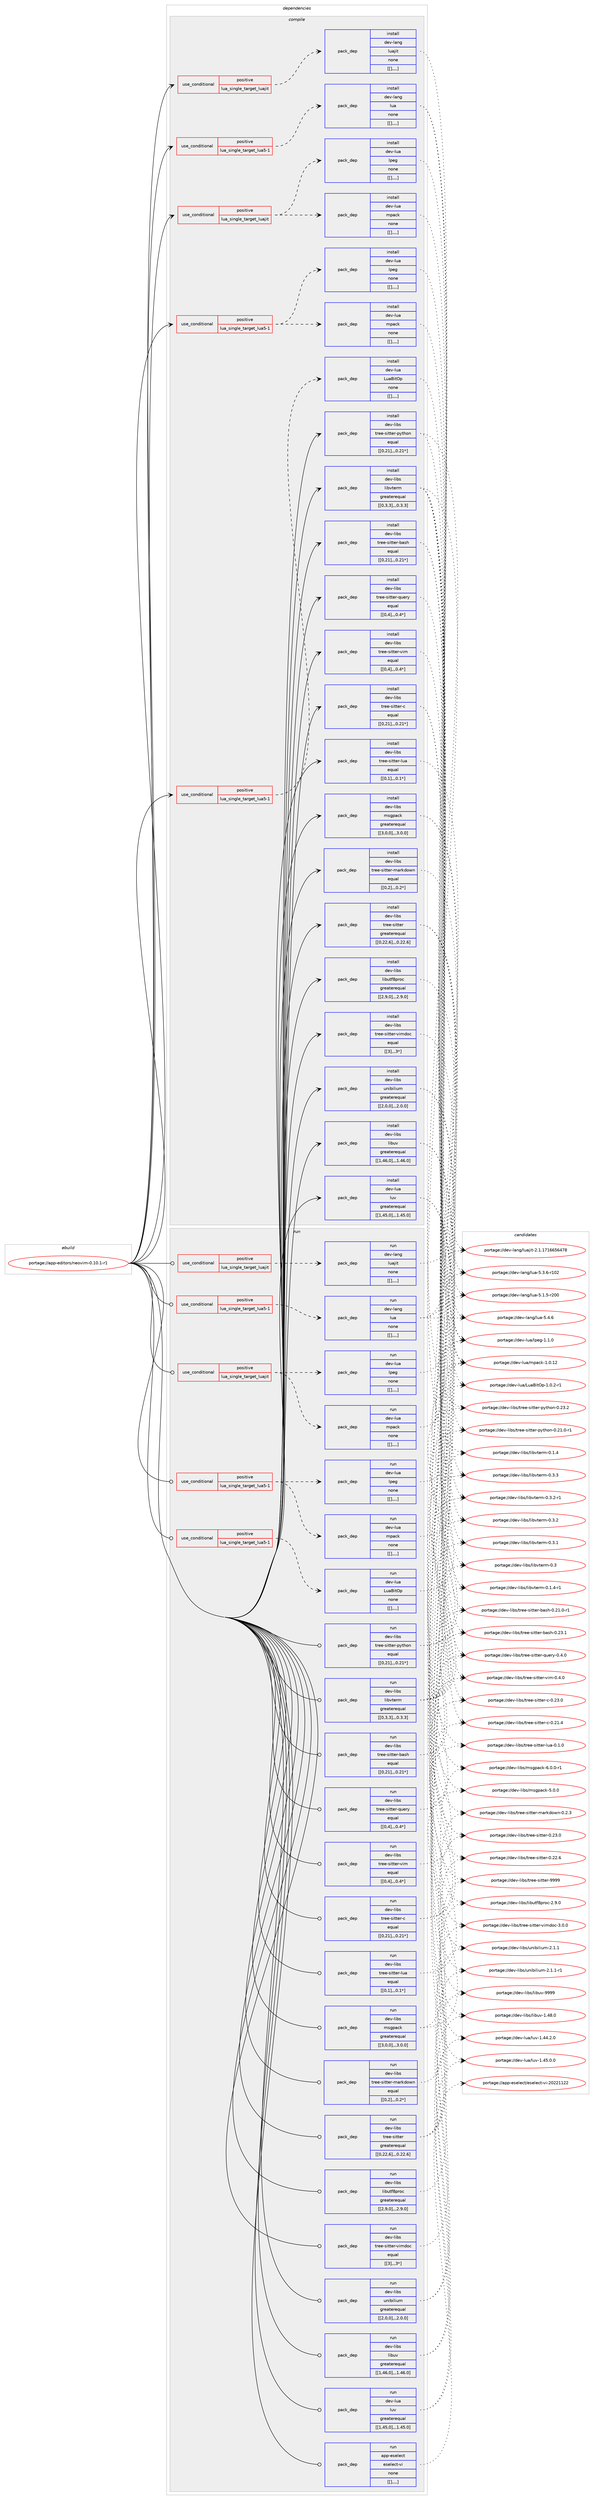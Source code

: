 digraph prolog {

# *************
# Graph options
# *************

newrank=true;
concentrate=true;
compound=true;
graph [rankdir=LR,fontname=Helvetica,fontsize=10,ranksep=1.5];#, ranksep=2.5, nodesep=0.2];
edge  [arrowhead=vee];
node  [fontname=Helvetica,fontsize=10];

# **********
# The ebuild
# **********

subgraph cluster_leftcol {
color=gray;
label=<<i>ebuild</i>>;
id [label="portage://app-editors/neovim-0.10.1-r1", color=red, width=4, href="../app-editors/neovim-0.10.1-r1.svg"];
}

# ****************
# The dependencies
# ****************

subgraph cluster_midcol {
color=gray;
label=<<i>dependencies</i>>;
subgraph cluster_compile {
fillcolor="#eeeeee";
style=filled;
label=<<i>compile</i>>;
subgraph cond5777 {
dependency20405 [label=<<TABLE BORDER="0" CELLBORDER="1" CELLSPACING="0" CELLPADDING="4"><TR><TD ROWSPAN="3" CELLPADDING="10">use_conditional</TD></TR><TR><TD>positive</TD></TR><TR><TD>lua_single_target_lua5-1</TD></TR></TABLE>>, shape=none, color=red];
subgraph pack14511 {
dependency20406 [label=<<TABLE BORDER="0" CELLBORDER="1" CELLSPACING="0" CELLPADDING="4" WIDTH="220"><TR><TD ROWSPAN="6" CELLPADDING="30">pack_dep</TD></TR><TR><TD WIDTH="110">install</TD></TR><TR><TD>dev-lang</TD></TR><TR><TD>lua</TD></TR><TR><TD>none</TD></TR><TR><TD>[[],,,,]</TD></TR></TABLE>>, shape=none, color=blue];
}
dependency20405:e -> dependency20406:w [weight=20,style="dashed",arrowhead="vee"];
}
id:e -> dependency20405:w [weight=20,style="solid",arrowhead="vee"];
subgraph cond5778 {
dependency20407 [label=<<TABLE BORDER="0" CELLBORDER="1" CELLSPACING="0" CELLPADDING="4"><TR><TD ROWSPAN="3" CELLPADDING="10">use_conditional</TD></TR><TR><TD>positive</TD></TR><TR><TD>lua_single_target_lua5-1</TD></TR></TABLE>>, shape=none, color=red];
subgraph pack14512 {
dependency20408 [label=<<TABLE BORDER="0" CELLBORDER="1" CELLSPACING="0" CELLPADDING="4" WIDTH="220"><TR><TD ROWSPAN="6" CELLPADDING="30">pack_dep</TD></TR><TR><TD WIDTH="110">install</TD></TR><TR><TD>dev-lua</TD></TR><TR><TD>LuaBitOp</TD></TR><TR><TD>none</TD></TR><TR><TD>[[],,,,]</TD></TR></TABLE>>, shape=none, color=blue];
}
dependency20407:e -> dependency20408:w [weight=20,style="dashed",arrowhead="vee"];
}
id:e -> dependency20407:w [weight=20,style="solid",arrowhead="vee"];
subgraph cond5779 {
dependency20409 [label=<<TABLE BORDER="0" CELLBORDER="1" CELLSPACING="0" CELLPADDING="4"><TR><TD ROWSPAN="3" CELLPADDING="10">use_conditional</TD></TR><TR><TD>positive</TD></TR><TR><TD>lua_single_target_lua5-1</TD></TR></TABLE>>, shape=none, color=red];
subgraph pack14513 {
dependency20410 [label=<<TABLE BORDER="0" CELLBORDER="1" CELLSPACING="0" CELLPADDING="4" WIDTH="220"><TR><TD ROWSPAN="6" CELLPADDING="30">pack_dep</TD></TR><TR><TD WIDTH="110">install</TD></TR><TR><TD>dev-lua</TD></TR><TR><TD>lpeg</TD></TR><TR><TD>none</TD></TR><TR><TD>[[],,,,]</TD></TR></TABLE>>, shape=none, color=blue];
}
dependency20409:e -> dependency20410:w [weight=20,style="dashed",arrowhead="vee"];
subgraph pack14514 {
dependency20411 [label=<<TABLE BORDER="0" CELLBORDER="1" CELLSPACING="0" CELLPADDING="4" WIDTH="220"><TR><TD ROWSPAN="6" CELLPADDING="30">pack_dep</TD></TR><TR><TD WIDTH="110">install</TD></TR><TR><TD>dev-lua</TD></TR><TR><TD>mpack</TD></TR><TR><TD>none</TD></TR><TR><TD>[[],,,,]</TD></TR></TABLE>>, shape=none, color=blue];
}
dependency20409:e -> dependency20411:w [weight=20,style="dashed",arrowhead="vee"];
}
id:e -> dependency20409:w [weight=20,style="solid",arrowhead="vee"];
subgraph cond5780 {
dependency20412 [label=<<TABLE BORDER="0" CELLBORDER="1" CELLSPACING="0" CELLPADDING="4"><TR><TD ROWSPAN="3" CELLPADDING="10">use_conditional</TD></TR><TR><TD>positive</TD></TR><TR><TD>lua_single_target_luajit</TD></TR></TABLE>>, shape=none, color=red];
subgraph pack14515 {
dependency20413 [label=<<TABLE BORDER="0" CELLBORDER="1" CELLSPACING="0" CELLPADDING="4" WIDTH="220"><TR><TD ROWSPAN="6" CELLPADDING="30">pack_dep</TD></TR><TR><TD WIDTH="110">install</TD></TR><TR><TD>dev-lang</TD></TR><TR><TD>luajit</TD></TR><TR><TD>none</TD></TR><TR><TD>[[],,,,]</TD></TR></TABLE>>, shape=none, color=blue];
}
dependency20412:e -> dependency20413:w [weight=20,style="dashed",arrowhead="vee"];
}
id:e -> dependency20412:w [weight=20,style="solid",arrowhead="vee"];
subgraph cond5781 {
dependency20414 [label=<<TABLE BORDER="0" CELLBORDER="1" CELLSPACING="0" CELLPADDING="4"><TR><TD ROWSPAN="3" CELLPADDING="10">use_conditional</TD></TR><TR><TD>positive</TD></TR><TR><TD>lua_single_target_luajit</TD></TR></TABLE>>, shape=none, color=red];
subgraph pack14516 {
dependency20415 [label=<<TABLE BORDER="0" CELLBORDER="1" CELLSPACING="0" CELLPADDING="4" WIDTH="220"><TR><TD ROWSPAN="6" CELLPADDING="30">pack_dep</TD></TR><TR><TD WIDTH="110">install</TD></TR><TR><TD>dev-lua</TD></TR><TR><TD>lpeg</TD></TR><TR><TD>none</TD></TR><TR><TD>[[],,,,]</TD></TR></TABLE>>, shape=none, color=blue];
}
dependency20414:e -> dependency20415:w [weight=20,style="dashed",arrowhead="vee"];
subgraph pack14517 {
dependency20416 [label=<<TABLE BORDER="0" CELLBORDER="1" CELLSPACING="0" CELLPADDING="4" WIDTH="220"><TR><TD ROWSPAN="6" CELLPADDING="30">pack_dep</TD></TR><TR><TD WIDTH="110">install</TD></TR><TR><TD>dev-lua</TD></TR><TR><TD>mpack</TD></TR><TR><TD>none</TD></TR><TR><TD>[[],,,,]</TD></TR></TABLE>>, shape=none, color=blue];
}
dependency20414:e -> dependency20416:w [weight=20,style="dashed",arrowhead="vee"];
}
id:e -> dependency20414:w [weight=20,style="solid",arrowhead="vee"];
subgraph pack14518 {
dependency20417 [label=<<TABLE BORDER="0" CELLBORDER="1" CELLSPACING="0" CELLPADDING="4" WIDTH="220"><TR><TD ROWSPAN="6" CELLPADDING="30">pack_dep</TD></TR><TR><TD WIDTH="110">install</TD></TR><TR><TD>dev-libs</TD></TR><TR><TD>libutf8proc</TD></TR><TR><TD>greaterequal</TD></TR><TR><TD>[[2,9,0],,,2.9.0]</TD></TR></TABLE>>, shape=none, color=blue];
}
id:e -> dependency20417:w [weight=20,style="solid",arrowhead="vee"];
subgraph pack14519 {
dependency20418 [label=<<TABLE BORDER="0" CELLBORDER="1" CELLSPACING="0" CELLPADDING="4" WIDTH="220"><TR><TD ROWSPAN="6" CELLPADDING="30">pack_dep</TD></TR><TR><TD WIDTH="110">install</TD></TR><TR><TD>dev-libs</TD></TR><TR><TD>libuv</TD></TR><TR><TD>greaterequal</TD></TR><TR><TD>[[1,46,0],,,1.46.0]</TD></TR></TABLE>>, shape=none, color=blue];
}
id:e -> dependency20418:w [weight=20,style="solid",arrowhead="vee"];
subgraph pack14520 {
dependency20419 [label=<<TABLE BORDER="0" CELLBORDER="1" CELLSPACING="0" CELLPADDING="4" WIDTH="220"><TR><TD ROWSPAN="6" CELLPADDING="30">pack_dep</TD></TR><TR><TD WIDTH="110">install</TD></TR><TR><TD>dev-libs</TD></TR><TR><TD>libvterm</TD></TR><TR><TD>greaterequal</TD></TR><TR><TD>[[0,3,3],,,0.3.3]</TD></TR></TABLE>>, shape=none, color=blue];
}
id:e -> dependency20419:w [weight=20,style="solid",arrowhead="vee"];
subgraph pack14521 {
dependency20420 [label=<<TABLE BORDER="0" CELLBORDER="1" CELLSPACING="0" CELLPADDING="4" WIDTH="220"><TR><TD ROWSPAN="6" CELLPADDING="30">pack_dep</TD></TR><TR><TD WIDTH="110">install</TD></TR><TR><TD>dev-libs</TD></TR><TR><TD>msgpack</TD></TR><TR><TD>greaterequal</TD></TR><TR><TD>[[3,0,0],,,3.0.0]</TD></TR></TABLE>>, shape=none, color=blue];
}
id:e -> dependency20420:w [weight=20,style="solid",arrowhead="vee"];
subgraph pack14522 {
dependency20421 [label=<<TABLE BORDER="0" CELLBORDER="1" CELLSPACING="0" CELLPADDING="4" WIDTH="220"><TR><TD ROWSPAN="6" CELLPADDING="30">pack_dep</TD></TR><TR><TD WIDTH="110">install</TD></TR><TR><TD>dev-libs</TD></TR><TR><TD>tree-sitter</TD></TR><TR><TD>greaterequal</TD></TR><TR><TD>[[0,22,6],,,0.22.6]</TD></TR></TABLE>>, shape=none, color=blue];
}
id:e -> dependency20421:w [weight=20,style="solid",arrowhead="vee"];
subgraph pack14523 {
dependency20422 [label=<<TABLE BORDER="0" CELLBORDER="1" CELLSPACING="0" CELLPADDING="4" WIDTH="220"><TR><TD ROWSPAN="6" CELLPADDING="30">pack_dep</TD></TR><TR><TD WIDTH="110">install</TD></TR><TR><TD>dev-libs</TD></TR><TR><TD>tree-sitter-bash</TD></TR><TR><TD>equal</TD></TR><TR><TD>[[0,21],,,0.21*]</TD></TR></TABLE>>, shape=none, color=blue];
}
id:e -> dependency20422:w [weight=20,style="solid",arrowhead="vee"];
subgraph pack14524 {
dependency20423 [label=<<TABLE BORDER="0" CELLBORDER="1" CELLSPACING="0" CELLPADDING="4" WIDTH="220"><TR><TD ROWSPAN="6" CELLPADDING="30">pack_dep</TD></TR><TR><TD WIDTH="110">install</TD></TR><TR><TD>dev-libs</TD></TR><TR><TD>tree-sitter-c</TD></TR><TR><TD>equal</TD></TR><TR><TD>[[0,21],,,0.21*]</TD></TR></TABLE>>, shape=none, color=blue];
}
id:e -> dependency20423:w [weight=20,style="solid",arrowhead="vee"];
subgraph pack14525 {
dependency20424 [label=<<TABLE BORDER="0" CELLBORDER="1" CELLSPACING="0" CELLPADDING="4" WIDTH="220"><TR><TD ROWSPAN="6" CELLPADDING="30">pack_dep</TD></TR><TR><TD WIDTH="110">install</TD></TR><TR><TD>dev-libs</TD></TR><TR><TD>tree-sitter-lua</TD></TR><TR><TD>equal</TD></TR><TR><TD>[[0,1],,,0.1*]</TD></TR></TABLE>>, shape=none, color=blue];
}
id:e -> dependency20424:w [weight=20,style="solid",arrowhead="vee"];
subgraph pack14526 {
dependency20425 [label=<<TABLE BORDER="0" CELLBORDER="1" CELLSPACING="0" CELLPADDING="4" WIDTH="220"><TR><TD ROWSPAN="6" CELLPADDING="30">pack_dep</TD></TR><TR><TD WIDTH="110">install</TD></TR><TR><TD>dev-libs</TD></TR><TR><TD>tree-sitter-markdown</TD></TR><TR><TD>equal</TD></TR><TR><TD>[[0,2],,,0.2*]</TD></TR></TABLE>>, shape=none, color=blue];
}
id:e -> dependency20425:w [weight=20,style="solid",arrowhead="vee"];
subgraph pack14527 {
dependency20426 [label=<<TABLE BORDER="0" CELLBORDER="1" CELLSPACING="0" CELLPADDING="4" WIDTH="220"><TR><TD ROWSPAN="6" CELLPADDING="30">pack_dep</TD></TR><TR><TD WIDTH="110">install</TD></TR><TR><TD>dev-libs</TD></TR><TR><TD>tree-sitter-python</TD></TR><TR><TD>equal</TD></TR><TR><TD>[[0,21],,,0.21*]</TD></TR></TABLE>>, shape=none, color=blue];
}
id:e -> dependency20426:w [weight=20,style="solid",arrowhead="vee"];
subgraph pack14528 {
dependency20427 [label=<<TABLE BORDER="0" CELLBORDER="1" CELLSPACING="0" CELLPADDING="4" WIDTH="220"><TR><TD ROWSPAN="6" CELLPADDING="30">pack_dep</TD></TR><TR><TD WIDTH="110">install</TD></TR><TR><TD>dev-libs</TD></TR><TR><TD>tree-sitter-query</TD></TR><TR><TD>equal</TD></TR><TR><TD>[[0,4],,,0.4*]</TD></TR></TABLE>>, shape=none, color=blue];
}
id:e -> dependency20427:w [weight=20,style="solid",arrowhead="vee"];
subgraph pack14529 {
dependency20428 [label=<<TABLE BORDER="0" CELLBORDER="1" CELLSPACING="0" CELLPADDING="4" WIDTH="220"><TR><TD ROWSPAN="6" CELLPADDING="30">pack_dep</TD></TR><TR><TD WIDTH="110">install</TD></TR><TR><TD>dev-libs</TD></TR><TR><TD>tree-sitter-vim</TD></TR><TR><TD>equal</TD></TR><TR><TD>[[0,4],,,0.4*]</TD></TR></TABLE>>, shape=none, color=blue];
}
id:e -> dependency20428:w [weight=20,style="solid",arrowhead="vee"];
subgraph pack14530 {
dependency20429 [label=<<TABLE BORDER="0" CELLBORDER="1" CELLSPACING="0" CELLPADDING="4" WIDTH="220"><TR><TD ROWSPAN="6" CELLPADDING="30">pack_dep</TD></TR><TR><TD WIDTH="110">install</TD></TR><TR><TD>dev-libs</TD></TR><TR><TD>tree-sitter-vimdoc</TD></TR><TR><TD>equal</TD></TR><TR><TD>[[3],,,3*]</TD></TR></TABLE>>, shape=none, color=blue];
}
id:e -> dependency20429:w [weight=20,style="solid",arrowhead="vee"];
subgraph pack14531 {
dependency20430 [label=<<TABLE BORDER="0" CELLBORDER="1" CELLSPACING="0" CELLPADDING="4" WIDTH="220"><TR><TD ROWSPAN="6" CELLPADDING="30">pack_dep</TD></TR><TR><TD WIDTH="110">install</TD></TR><TR><TD>dev-libs</TD></TR><TR><TD>unibilium</TD></TR><TR><TD>greaterequal</TD></TR><TR><TD>[[2,0,0],,,2.0.0]</TD></TR></TABLE>>, shape=none, color=blue];
}
id:e -> dependency20430:w [weight=20,style="solid",arrowhead="vee"];
subgraph pack14532 {
dependency20431 [label=<<TABLE BORDER="0" CELLBORDER="1" CELLSPACING="0" CELLPADDING="4" WIDTH="220"><TR><TD ROWSPAN="6" CELLPADDING="30">pack_dep</TD></TR><TR><TD WIDTH="110">install</TD></TR><TR><TD>dev-lua</TD></TR><TR><TD>luv</TD></TR><TR><TD>greaterequal</TD></TR><TR><TD>[[1,45,0],,,1.45.0]</TD></TR></TABLE>>, shape=none, color=blue];
}
id:e -> dependency20431:w [weight=20,style="solid",arrowhead="vee"];
}
subgraph cluster_compileandrun {
fillcolor="#eeeeee";
style=filled;
label=<<i>compile and run</i>>;
}
subgraph cluster_run {
fillcolor="#eeeeee";
style=filled;
label=<<i>run</i>>;
subgraph cond5782 {
dependency20432 [label=<<TABLE BORDER="0" CELLBORDER="1" CELLSPACING="0" CELLPADDING="4"><TR><TD ROWSPAN="3" CELLPADDING="10">use_conditional</TD></TR><TR><TD>positive</TD></TR><TR><TD>lua_single_target_lua5-1</TD></TR></TABLE>>, shape=none, color=red];
subgraph pack14533 {
dependency20433 [label=<<TABLE BORDER="0" CELLBORDER="1" CELLSPACING="0" CELLPADDING="4" WIDTH="220"><TR><TD ROWSPAN="6" CELLPADDING="30">pack_dep</TD></TR><TR><TD WIDTH="110">run</TD></TR><TR><TD>dev-lang</TD></TR><TR><TD>lua</TD></TR><TR><TD>none</TD></TR><TR><TD>[[],,,,]</TD></TR></TABLE>>, shape=none, color=blue];
}
dependency20432:e -> dependency20433:w [weight=20,style="dashed",arrowhead="vee"];
}
id:e -> dependency20432:w [weight=20,style="solid",arrowhead="odot"];
subgraph cond5783 {
dependency20434 [label=<<TABLE BORDER="0" CELLBORDER="1" CELLSPACING="0" CELLPADDING="4"><TR><TD ROWSPAN="3" CELLPADDING="10">use_conditional</TD></TR><TR><TD>positive</TD></TR><TR><TD>lua_single_target_lua5-1</TD></TR></TABLE>>, shape=none, color=red];
subgraph pack14534 {
dependency20435 [label=<<TABLE BORDER="0" CELLBORDER="1" CELLSPACING="0" CELLPADDING="4" WIDTH="220"><TR><TD ROWSPAN="6" CELLPADDING="30">pack_dep</TD></TR><TR><TD WIDTH="110">run</TD></TR><TR><TD>dev-lua</TD></TR><TR><TD>LuaBitOp</TD></TR><TR><TD>none</TD></TR><TR><TD>[[],,,,]</TD></TR></TABLE>>, shape=none, color=blue];
}
dependency20434:e -> dependency20435:w [weight=20,style="dashed",arrowhead="vee"];
}
id:e -> dependency20434:w [weight=20,style="solid",arrowhead="odot"];
subgraph cond5784 {
dependency20436 [label=<<TABLE BORDER="0" CELLBORDER="1" CELLSPACING="0" CELLPADDING="4"><TR><TD ROWSPAN="3" CELLPADDING="10">use_conditional</TD></TR><TR><TD>positive</TD></TR><TR><TD>lua_single_target_lua5-1</TD></TR></TABLE>>, shape=none, color=red];
subgraph pack14535 {
dependency20437 [label=<<TABLE BORDER="0" CELLBORDER="1" CELLSPACING="0" CELLPADDING="4" WIDTH="220"><TR><TD ROWSPAN="6" CELLPADDING="30">pack_dep</TD></TR><TR><TD WIDTH="110">run</TD></TR><TR><TD>dev-lua</TD></TR><TR><TD>lpeg</TD></TR><TR><TD>none</TD></TR><TR><TD>[[],,,,]</TD></TR></TABLE>>, shape=none, color=blue];
}
dependency20436:e -> dependency20437:w [weight=20,style="dashed",arrowhead="vee"];
subgraph pack14536 {
dependency20438 [label=<<TABLE BORDER="0" CELLBORDER="1" CELLSPACING="0" CELLPADDING="4" WIDTH="220"><TR><TD ROWSPAN="6" CELLPADDING="30">pack_dep</TD></TR><TR><TD WIDTH="110">run</TD></TR><TR><TD>dev-lua</TD></TR><TR><TD>mpack</TD></TR><TR><TD>none</TD></TR><TR><TD>[[],,,,]</TD></TR></TABLE>>, shape=none, color=blue];
}
dependency20436:e -> dependency20438:w [weight=20,style="dashed",arrowhead="vee"];
}
id:e -> dependency20436:w [weight=20,style="solid",arrowhead="odot"];
subgraph cond5785 {
dependency20439 [label=<<TABLE BORDER="0" CELLBORDER="1" CELLSPACING="0" CELLPADDING="4"><TR><TD ROWSPAN="3" CELLPADDING="10">use_conditional</TD></TR><TR><TD>positive</TD></TR><TR><TD>lua_single_target_luajit</TD></TR></TABLE>>, shape=none, color=red];
subgraph pack14537 {
dependency20440 [label=<<TABLE BORDER="0" CELLBORDER="1" CELLSPACING="0" CELLPADDING="4" WIDTH="220"><TR><TD ROWSPAN="6" CELLPADDING="30">pack_dep</TD></TR><TR><TD WIDTH="110">run</TD></TR><TR><TD>dev-lang</TD></TR><TR><TD>luajit</TD></TR><TR><TD>none</TD></TR><TR><TD>[[],,,,]</TD></TR></TABLE>>, shape=none, color=blue];
}
dependency20439:e -> dependency20440:w [weight=20,style="dashed",arrowhead="vee"];
}
id:e -> dependency20439:w [weight=20,style="solid",arrowhead="odot"];
subgraph cond5786 {
dependency20441 [label=<<TABLE BORDER="0" CELLBORDER="1" CELLSPACING="0" CELLPADDING="4"><TR><TD ROWSPAN="3" CELLPADDING="10">use_conditional</TD></TR><TR><TD>positive</TD></TR><TR><TD>lua_single_target_luajit</TD></TR></TABLE>>, shape=none, color=red];
subgraph pack14538 {
dependency20442 [label=<<TABLE BORDER="0" CELLBORDER="1" CELLSPACING="0" CELLPADDING="4" WIDTH="220"><TR><TD ROWSPAN="6" CELLPADDING="30">pack_dep</TD></TR><TR><TD WIDTH="110">run</TD></TR><TR><TD>dev-lua</TD></TR><TR><TD>lpeg</TD></TR><TR><TD>none</TD></TR><TR><TD>[[],,,,]</TD></TR></TABLE>>, shape=none, color=blue];
}
dependency20441:e -> dependency20442:w [weight=20,style="dashed",arrowhead="vee"];
subgraph pack14539 {
dependency20443 [label=<<TABLE BORDER="0" CELLBORDER="1" CELLSPACING="0" CELLPADDING="4" WIDTH="220"><TR><TD ROWSPAN="6" CELLPADDING="30">pack_dep</TD></TR><TR><TD WIDTH="110">run</TD></TR><TR><TD>dev-lua</TD></TR><TR><TD>mpack</TD></TR><TR><TD>none</TD></TR><TR><TD>[[],,,,]</TD></TR></TABLE>>, shape=none, color=blue];
}
dependency20441:e -> dependency20443:w [weight=20,style="dashed",arrowhead="vee"];
}
id:e -> dependency20441:w [weight=20,style="solid",arrowhead="odot"];
subgraph pack14540 {
dependency20444 [label=<<TABLE BORDER="0" CELLBORDER="1" CELLSPACING="0" CELLPADDING="4" WIDTH="220"><TR><TD ROWSPAN="6" CELLPADDING="30">pack_dep</TD></TR><TR><TD WIDTH="110">run</TD></TR><TR><TD>app-eselect</TD></TR><TR><TD>eselect-vi</TD></TR><TR><TD>none</TD></TR><TR><TD>[[],,,,]</TD></TR></TABLE>>, shape=none, color=blue];
}
id:e -> dependency20444:w [weight=20,style="solid",arrowhead="odot"];
subgraph pack14541 {
dependency20445 [label=<<TABLE BORDER="0" CELLBORDER="1" CELLSPACING="0" CELLPADDING="4" WIDTH="220"><TR><TD ROWSPAN="6" CELLPADDING="30">pack_dep</TD></TR><TR><TD WIDTH="110">run</TD></TR><TR><TD>dev-libs</TD></TR><TR><TD>libutf8proc</TD></TR><TR><TD>greaterequal</TD></TR><TR><TD>[[2,9,0],,,2.9.0]</TD></TR></TABLE>>, shape=none, color=blue];
}
id:e -> dependency20445:w [weight=20,style="solid",arrowhead="odot"];
subgraph pack14542 {
dependency20446 [label=<<TABLE BORDER="0" CELLBORDER="1" CELLSPACING="0" CELLPADDING="4" WIDTH="220"><TR><TD ROWSPAN="6" CELLPADDING="30">pack_dep</TD></TR><TR><TD WIDTH="110">run</TD></TR><TR><TD>dev-libs</TD></TR><TR><TD>libuv</TD></TR><TR><TD>greaterequal</TD></TR><TR><TD>[[1,46,0],,,1.46.0]</TD></TR></TABLE>>, shape=none, color=blue];
}
id:e -> dependency20446:w [weight=20,style="solid",arrowhead="odot"];
subgraph pack14543 {
dependency20447 [label=<<TABLE BORDER="0" CELLBORDER="1" CELLSPACING="0" CELLPADDING="4" WIDTH="220"><TR><TD ROWSPAN="6" CELLPADDING="30">pack_dep</TD></TR><TR><TD WIDTH="110">run</TD></TR><TR><TD>dev-libs</TD></TR><TR><TD>libvterm</TD></TR><TR><TD>greaterequal</TD></TR><TR><TD>[[0,3,3],,,0.3.3]</TD></TR></TABLE>>, shape=none, color=blue];
}
id:e -> dependency20447:w [weight=20,style="solid",arrowhead="odot"];
subgraph pack14544 {
dependency20448 [label=<<TABLE BORDER="0" CELLBORDER="1" CELLSPACING="0" CELLPADDING="4" WIDTH="220"><TR><TD ROWSPAN="6" CELLPADDING="30">pack_dep</TD></TR><TR><TD WIDTH="110">run</TD></TR><TR><TD>dev-libs</TD></TR><TR><TD>msgpack</TD></TR><TR><TD>greaterequal</TD></TR><TR><TD>[[3,0,0],,,3.0.0]</TD></TR></TABLE>>, shape=none, color=blue];
}
id:e -> dependency20448:w [weight=20,style="solid",arrowhead="odot"];
subgraph pack14545 {
dependency20449 [label=<<TABLE BORDER="0" CELLBORDER="1" CELLSPACING="0" CELLPADDING="4" WIDTH="220"><TR><TD ROWSPAN="6" CELLPADDING="30">pack_dep</TD></TR><TR><TD WIDTH="110">run</TD></TR><TR><TD>dev-libs</TD></TR><TR><TD>tree-sitter</TD></TR><TR><TD>greaterequal</TD></TR><TR><TD>[[0,22,6],,,0.22.6]</TD></TR></TABLE>>, shape=none, color=blue];
}
id:e -> dependency20449:w [weight=20,style="solid",arrowhead="odot"];
subgraph pack14546 {
dependency20450 [label=<<TABLE BORDER="0" CELLBORDER="1" CELLSPACING="0" CELLPADDING="4" WIDTH="220"><TR><TD ROWSPAN="6" CELLPADDING="30">pack_dep</TD></TR><TR><TD WIDTH="110">run</TD></TR><TR><TD>dev-libs</TD></TR><TR><TD>tree-sitter-bash</TD></TR><TR><TD>equal</TD></TR><TR><TD>[[0,21],,,0.21*]</TD></TR></TABLE>>, shape=none, color=blue];
}
id:e -> dependency20450:w [weight=20,style="solid",arrowhead="odot"];
subgraph pack14547 {
dependency20451 [label=<<TABLE BORDER="0" CELLBORDER="1" CELLSPACING="0" CELLPADDING="4" WIDTH="220"><TR><TD ROWSPAN="6" CELLPADDING="30">pack_dep</TD></TR><TR><TD WIDTH="110">run</TD></TR><TR><TD>dev-libs</TD></TR><TR><TD>tree-sitter-c</TD></TR><TR><TD>equal</TD></TR><TR><TD>[[0,21],,,0.21*]</TD></TR></TABLE>>, shape=none, color=blue];
}
id:e -> dependency20451:w [weight=20,style="solid",arrowhead="odot"];
subgraph pack14548 {
dependency20452 [label=<<TABLE BORDER="0" CELLBORDER="1" CELLSPACING="0" CELLPADDING="4" WIDTH="220"><TR><TD ROWSPAN="6" CELLPADDING="30">pack_dep</TD></TR><TR><TD WIDTH="110">run</TD></TR><TR><TD>dev-libs</TD></TR><TR><TD>tree-sitter-lua</TD></TR><TR><TD>equal</TD></TR><TR><TD>[[0,1],,,0.1*]</TD></TR></TABLE>>, shape=none, color=blue];
}
id:e -> dependency20452:w [weight=20,style="solid",arrowhead="odot"];
subgraph pack14549 {
dependency20453 [label=<<TABLE BORDER="0" CELLBORDER="1" CELLSPACING="0" CELLPADDING="4" WIDTH="220"><TR><TD ROWSPAN="6" CELLPADDING="30">pack_dep</TD></TR><TR><TD WIDTH="110">run</TD></TR><TR><TD>dev-libs</TD></TR><TR><TD>tree-sitter-markdown</TD></TR><TR><TD>equal</TD></TR><TR><TD>[[0,2],,,0.2*]</TD></TR></TABLE>>, shape=none, color=blue];
}
id:e -> dependency20453:w [weight=20,style="solid",arrowhead="odot"];
subgraph pack14550 {
dependency20454 [label=<<TABLE BORDER="0" CELLBORDER="1" CELLSPACING="0" CELLPADDING="4" WIDTH="220"><TR><TD ROWSPAN="6" CELLPADDING="30">pack_dep</TD></TR><TR><TD WIDTH="110">run</TD></TR><TR><TD>dev-libs</TD></TR><TR><TD>tree-sitter-python</TD></TR><TR><TD>equal</TD></TR><TR><TD>[[0,21],,,0.21*]</TD></TR></TABLE>>, shape=none, color=blue];
}
id:e -> dependency20454:w [weight=20,style="solid",arrowhead="odot"];
subgraph pack14551 {
dependency20455 [label=<<TABLE BORDER="0" CELLBORDER="1" CELLSPACING="0" CELLPADDING="4" WIDTH="220"><TR><TD ROWSPAN="6" CELLPADDING="30">pack_dep</TD></TR><TR><TD WIDTH="110">run</TD></TR><TR><TD>dev-libs</TD></TR><TR><TD>tree-sitter-query</TD></TR><TR><TD>equal</TD></TR><TR><TD>[[0,4],,,0.4*]</TD></TR></TABLE>>, shape=none, color=blue];
}
id:e -> dependency20455:w [weight=20,style="solid",arrowhead="odot"];
subgraph pack14552 {
dependency20456 [label=<<TABLE BORDER="0" CELLBORDER="1" CELLSPACING="0" CELLPADDING="4" WIDTH="220"><TR><TD ROWSPAN="6" CELLPADDING="30">pack_dep</TD></TR><TR><TD WIDTH="110">run</TD></TR><TR><TD>dev-libs</TD></TR><TR><TD>tree-sitter-vim</TD></TR><TR><TD>equal</TD></TR><TR><TD>[[0,4],,,0.4*]</TD></TR></TABLE>>, shape=none, color=blue];
}
id:e -> dependency20456:w [weight=20,style="solid",arrowhead="odot"];
subgraph pack14553 {
dependency20457 [label=<<TABLE BORDER="0" CELLBORDER="1" CELLSPACING="0" CELLPADDING="4" WIDTH="220"><TR><TD ROWSPAN="6" CELLPADDING="30">pack_dep</TD></TR><TR><TD WIDTH="110">run</TD></TR><TR><TD>dev-libs</TD></TR><TR><TD>tree-sitter-vimdoc</TD></TR><TR><TD>equal</TD></TR><TR><TD>[[3],,,3*]</TD></TR></TABLE>>, shape=none, color=blue];
}
id:e -> dependency20457:w [weight=20,style="solid",arrowhead="odot"];
subgraph pack14554 {
dependency20458 [label=<<TABLE BORDER="0" CELLBORDER="1" CELLSPACING="0" CELLPADDING="4" WIDTH="220"><TR><TD ROWSPAN="6" CELLPADDING="30">pack_dep</TD></TR><TR><TD WIDTH="110">run</TD></TR><TR><TD>dev-libs</TD></TR><TR><TD>unibilium</TD></TR><TR><TD>greaterequal</TD></TR><TR><TD>[[2,0,0],,,2.0.0]</TD></TR></TABLE>>, shape=none, color=blue];
}
id:e -> dependency20458:w [weight=20,style="solid",arrowhead="odot"];
subgraph pack14555 {
dependency20459 [label=<<TABLE BORDER="0" CELLBORDER="1" CELLSPACING="0" CELLPADDING="4" WIDTH="220"><TR><TD ROWSPAN="6" CELLPADDING="30">pack_dep</TD></TR><TR><TD WIDTH="110">run</TD></TR><TR><TD>dev-lua</TD></TR><TR><TD>luv</TD></TR><TR><TD>greaterequal</TD></TR><TR><TD>[[1,45,0],,,1.45.0]</TD></TR></TABLE>>, shape=none, color=blue];
}
id:e -> dependency20459:w [weight=20,style="solid",arrowhead="odot"];
}
}

# **************
# The candidates
# **************

subgraph cluster_choices {
rank=same;
color=gray;
label=<<i>candidates</i>>;

subgraph choice14511 {
color=black;
nodesep=1;
choice10010111845108971101034710811797455346524654 [label="portage://dev-lang/lua-5.4.6", color=red, width=4,href="../dev-lang/lua-5.4.6.svg"];
choice1001011184510897110103471081179745534651465445114494850 [label="portage://dev-lang/lua-5.3.6-r102", color=red, width=4,href="../dev-lang/lua-5.3.6-r102.svg"];
choice1001011184510897110103471081179745534649465345114504848 [label="portage://dev-lang/lua-5.1.5-r200", color=red, width=4,href="../dev-lang/lua-5.1.5-r200.svg"];
dependency20406:e -> choice10010111845108971101034710811797455346524654:w [style=dotted,weight="100"];
dependency20406:e -> choice1001011184510897110103471081179745534651465445114494850:w [style=dotted,weight="100"];
dependency20406:e -> choice1001011184510897110103471081179745534649465345114504848:w [style=dotted,weight="100"];
}
subgraph choice14512 {
color=black;
nodesep=1;
choice100101118451081179747761179766105116791124549464846504511449 [label="portage://dev-lua/LuaBitOp-1.0.2-r1", color=red, width=4,href="../dev-lua/LuaBitOp-1.0.2-r1.svg"];
dependency20408:e -> choice100101118451081179747761179766105116791124549464846504511449:w [style=dotted,weight="100"];
}
subgraph choice14513 {
color=black;
nodesep=1;
choice100101118451081179747108112101103454946494648 [label="portage://dev-lua/lpeg-1.1.0", color=red, width=4,href="../dev-lua/lpeg-1.1.0.svg"];
dependency20410:e -> choice100101118451081179747108112101103454946494648:w [style=dotted,weight="100"];
}
subgraph choice14514 {
color=black;
nodesep=1;
choice100101118451081179747109112979910745494648464950 [label="portage://dev-lua/mpack-1.0.12", color=red, width=4,href="../dev-lua/mpack-1.0.12.svg"];
dependency20411:e -> choice100101118451081179747109112979910745494648464950:w [style=dotted,weight="100"];
}
subgraph choice14515 {
color=black;
nodesep=1;
choice10010111845108971101034710811797106105116455046494649554954545354525556 [label="portage://dev-lang/luajit-2.1.1716656478", color=red, width=4,href="../dev-lang/luajit-2.1.1716656478.svg"];
dependency20413:e -> choice10010111845108971101034710811797106105116455046494649554954545354525556:w [style=dotted,weight="100"];
}
subgraph choice14516 {
color=black;
nodesep=1;
choice100101118451081179747108112101103454946494648 [label="portage://dev-lua/lpeg-1.1.0", color=red, width=4,href="../dev-lua/lpeg-1.1.0.svg"];
dependency20415:e -> choice100101118451081179747108112101103454946494648:w [style=dotted,weight="100"];
}
subgraph choice14517 {
color=black;
nodesep=1;
choice100101118451081179747109112979910745494648464950 [label="portage://dev-lua/mpack-1.0.12", color=red, width=4,href="../dev-lua/mpack-1.0.12.svg"];
dependency20416:e -> choice100101118451081179747109112979910745494648464950:w [style=dotted,weight="100"];
}
subgraph choice14518 {
color=black;
nodesep=1;
choice100101118451081059811547108105981171161025611211411199455046574648 [label="portage://dev-libs/libutf8proc-2.9.0", color=red, width=4,href="../dev-libs/libutf8proc-2.9.0.svg"];
dependency20417:e -> choice100101118451081059811547108105981171161025611211411199455046574648:w [style=dotted,weight="100"];
}
subgraph choice14519 {
color=black;
nodesep=1;
choice100101118451081059811547108105981171184557575757 [label="portage://dev-libs/libuv-9999", color=red, width=4,href="../dev-libs/libuv-9999.svg"];
choice1001011184510810598115471081059811711845494652564648 [label="portage://dev-libs/libuv-1.48.0", color=red, width=4,href="../dev-libs/libuv-1.48.0.svg"];
dependency20418:e -> choice100101118451081059811547108105981171184557575757:w [style=dotted,weight="100"];
dependency20418:e -> choice1001011184510810598115471081059811711845494652564648:w [style=dotted,weight="100"];
}
subgraph choice14520 {
color=black;
nodesep=1;
choice10010111845108105981154710810598118116101114109454846514651 [label="portage://dev-libs/libvterm-0.3.3", color=red, width=4,href="../dev-libs/libvterm-0.3.3.svg"];
choice100101118451081059811547108105981181161011141094548465146504511449 [label="portage://dev-libs/libvterm-0.3.2-r1", color=red, width=4,href="../dev-libs/libvterm-0.3.2-r1.svg"];
choice10010111845108105981154710810598118116101114109454846514650 [label="portage://dev-libs/libvterm-0.3.2", color=red, width=4,href="../dev-libs/libvterm-0.3.2.svg"];
choice10010111845108105981154710810598118116101114109454846514649 [label="portage://dev-libs/libvterm-0.3.1", color=red, width=4,href="../dev-libs/libvterm-0.3.1.svg"];
choice1001011184510810598115471081059811811610111410945484651 [label="portage://dev-libs/libvterm-0.3", color=red, width=4,href="../dev-libs/libvterm-0.3.svg"];
choice100101118451081059811547108105981181161011141094548464946524511449 [label="portage://dev-libs/libvterm-0.1.4-r1", color=red, width=4,href="../dev-libs/libvterm-0.1.4-r1.svg"];
choice10010111845108105981154710810598118116101114109454846494652 [label="portage://dev-libs/libvterm-0.1.4", color=red, width=4,href="../dev-libs/libvterm-0.1.4.svg"];
dependency20419:e -> choice10010111845108105981154710810598118116101114109454846514651:w [style=dotted,weight="100"];
dependency20419:e -> choice100101118451081059811547108105981181161011141094548465146504511449:w [style=dotted,weight="100"];
dependency20419:e -> choice10010111845108105981154710810598118116101114109454846514650:w [style=dotted,weight="100"];
dependency20419:e -> choice10010111845108105981154710810598118116101114109454846514649:w [style=dotted,weight="100"];
dependency20419:e -> choice1001011184510810598115471081059811811610111410945484651:w [style=dotted,weight="100"];
dependency20419:e -> choice100101118451081059811547108105981181161011141094548464946524511449:w [style=dotted,weight="100"];
dependency20419:e -> choice10010111845108105981154710810598118116101114109454846494652:w [style=dotted,weight="100"];
}
subgraph choice14521 {
color=black;
nodesep=1;
choice10010111845108105981154710911510311297991074554464846484511449 [label="portage://dev-libs/msgpack-6.0.0-r1", color=red, width=4,href="../dev-libs/msgpack-6.0.0-r1.svg"];
choice1001011184510810598115471091151031129799107455346484648 [label="portage://dev-libs/msgpack-5.0.0", color=red, width=4,href="../dev-libs/msgpack-5.0.0.svg"];
dependency20420:e -> choice10010111845108105981154710911510311297991074554464846484511449:w [style=dotted,weight="100"];
dependency20420:e -> choice1001011184510810598115471091151031129799107455346484648:w [style=dotted,weight="100"];
}
subgraph choice14522 {
color=black;
nodesep=1;
choice100101118451081059811547116114101101451151051161161011144557575757 [label="portage://dev-libs/tree-sitter-9999", color=red, width=4,href="../dev-libs/tree-sitter-9999.svg"];
choice1001011184510810598115471161141011014511510511611610111445484650514648 [label="portage://dev-libs/tree-sitter-0.23.0", color=red, width=4,href="../dev-libs/tree-sitter-0.23.0.svg"];
choice1001011184510810598115471161141011014511510511611610111445484650504654 [label="portage://dev-libs/tree-sitter-0.22.6", color=red, width=4,href="../dev-libs/tree-sitter-0.22.6.svg"];
dependency20421:e -> choice100101118451081059811547116114101101451151051161161011144557575757:w [style=dotted,weight="100"];
dependency20421:e -> choice1001011184510810598115471161141011014511510511611610111445484650514648:w [style=dotted,weight="100"];
dependency20421:e -> choice1001011184510810598115471161141011014511510511611610111445484650504654:w [style=dotted,weight="100"];
}
subgraph choice14523 {
color=black;
nodesep=1;
choice1001011184510810598115471161141011014511510511611610111445989711510445484650514649 [label="portage://dev-libs/tree-sitter-bash-0.23.1", color=red, width=4,href="../dev-libs/tree-sitter-bash-0.23.1.svg"];
choice10010111845108105981154711611410110145115105116116101114459897115104454846504946484511449 [label="portage://dev-libs/tree-sitter-bash-0.21.0-r1", color=red, width=4,href="../dev-libs/tree-sitter-bash-0.21.0-r1.svg"];
dependency20422:e -> choice1001011184510810598115471161141011014511510511611610111445989711510445484650514649:w [style=dotted,weight="100"];
dependency20422:e -> choice10010111845108105981154711611410110145115105116116101114459897115104454846504946484511449:w [style=dotted,weight="100"];
}
subgraph choice14524 {
color=black;
nodesep=1;
choice10010111845108105981154711611410110145115105116116101114459945484650514648 [label="portage://dev-libs/tree-sitter-c-0.23.0", color=red, width=4,href="../dev-libs/tree-sitter-c-0.23.0.svg"];
choice10010111845108105981154711611410110145115105116116101114459945484650494652 [label="portage://dev-libs/tree-sitter-c-0.21.4", color=red, width=4,href="../dev-libs/tree-sitter-c-0.21.4.svg"];
dependency20423:e -> choice10010111845108105981154711611410110145115105116116101114459945484650514648:w [style=dotted,weight="100"];
dependency20423:e -> choice10010111845108105981154711611410110145115105116116101114459945484650494652:w [style=dotted,weight="100"];
}
subgraph choice14525 {
color=black;
nodesep=1;
choice100101118451081059811547116114101101451151051161161011144510811797454846494648 [label="portage://dev-libs/tree-sitter-lua-0.1.0", color=red, width=4,href="../dev-libs/tree-sitter-lua-0.1.0.svg"];
dependency20424:e -> choice100101118451081059811547116114101101451151051161161011144510811797454846494648:w [style=dotted,weight="100"];
}
subgraph choice14526 {
color=black;
nodesep=1;
choice100101118451081059811547116114101101451151051161161011144510997114107100111119110454846504651 [label="portage://dev-libs/tree-sitter-markdown-0.2.3", color=red, width=4,href="../dev-libs/tree-sitter-markdown-0.2.3.svg"];
dependency20425:e -> choice100101118451081059811547116114101101451151051161161011144510997114107100111119110454846504651:w [style=dotted,weight="100"];
}
subgraph choice14527 {
color=black;
nodesep=1;
choice100101118451081059811547116114101101451151051161161011144511212111610411111045484650514650 [label="portage://dev-libs/tree-sitter-python-0.23.2", color=red, width=4,href="../dev-libs/tree-sitter-python-0.23.2.svg"];
choice1001011184510810598115471161141011014511510511611610111445112121116104111110454846504946484511449 [label="portage://dev-libs/tree-sitter-python-0.21.0-r1", color=red, width=4,href="../dev-libs/tree-sitter-python-0.21.0-r1.svg"];
dependency20426:e -> choice100101118451081059811547116114101101451151051161161011144511212111610411111045484650514650:w [style=dotted,weight="100"];
dependency20426:e -> choice1001011184510810598115471161141011014511510511611610111445112121116104111110454846504946484511449:w [style=dotted,weight="100"];
}
subgraph choice14528 {
color=black;
nodesep=1;
choice1001011184510810598115471161141011014511510511611610111445113117101114121454846524648 [label="portage://dev-libs/tree-sitter-query-0.4.0", color=red, width=4,href="../dev-libs/tree-sitter-query-0.4.0.svg"];
dependency20427:e -> choice1001011184510810598115471161141011014511510511611610111445113117101114121454846524648:w [style=dotted,weight="100"];
}
subgraph choice14529 {
color=black;
nodesep=1;
choice1001011184510810598115471161141011014511510511611610111445118105109454846524648 [label="portage://dev-libs/tree-sitter-vim-0.4.0", color=red, width=4,href="../dev-libs/tree-sitter-vim-0.4.0.svg"];
dependency20428:e -> choice1001011184510810598115471161141011014511510511611610111445118105109454846524648:w [style=dotted,weight="100"];
}
subgraph choice14530 {
color=black;
nodesep=1;
choice100101118451081059811547116114101101451151051161161011144511810510910011199455146484648 [label="portage://dev-libs/tree-sitter-vimdoc-3.0.0", color=red, width=4,href="../dev-libs/tree-sitter-vimdoc-3.0.0.svg"];
dependency20429:e -> choice100101118451081059811547116114101101451151051161161011144511810510910011199455146484648:w [style=dotted,weight="100"];
}
subgraph choice14531 {
color=black;
nodesep=1;
choice100101118451081059811547117110105981051081051171094550464946494511449 [label="portage://dev-libs/unibilium-2.1.1-r1", color=red, width=4,href="../dev-libs/unibilium-2.1.1-r1.svg"];
choice10010111845108105981154711711010598105108105117109455046494649 [label="portage://dev-libs/unibilium-2.1.1", color=red, width=4,href="../dev-libs/unibilium-2.1.1.svg"];
dependency20430:e -> choice100101118451081059811547117110105981051081051171094550464946494511449:w [style=dotted,weight="100"];
dependency20430:e -> choice10010111845108105981154711711010598105108105117109455046494649:w [style=dotted,weight="100"];
}
subgraph choice14532 {
color=black;
nodesep=1;
choice100101118451081179747108117118454946525346484648 [label="portage://dev-lua/luv-1.45.0.0", color=red, width=4,href="../dev-lua/luv-1.45.0.0.svg"];
choice100101118451081179747108117118454946525246504648 [label="portage://dev-lua/luv-1.44.2.0", color=red, width=4,href="../dev-lua/luv-1.44.2.0.svg"];
dependency20431:e -> choice100101118451081179747108117118454946525346484648:w [style=dotted,weight="100"];
dependency20431:e -> choice100101118451081179747108117118454946525246504648:w [style=dotted,weight="100"];
}
subgraph choice14533 {
color=black;
nodesep=1;
choice10010111845108971101034710811797455346524654 [label="portage://dev-lang/lua-5.4.6", color=red, width=4,href="../dev-lang/lua-5.4.6.svg"];
choice1001011184510897110103471081179745534651465445114494850 [label="portage://dev-lang/lua-5.3.6-r102", color=red, width=4,href="../dev-lang/lua-5.3.6-r102.svg"];
choice1001011184510897110103471081179745534649465345114504848 [label="portage://dev-lang/lua-5.1.5-r200", color=red, width=4,href="../dev-lang/lua-5.1.5-r200.svg"];
dependency20433:e -> choice10010111845108971101034710811797455346524654:w [style=dotted,weight="100"];
dependency20433:e -> choice1001011184510897110103471081179745534651465445114494850:w [style=dotted,weight="100"];
dependency20433:e -> choice1001011184510897110103471081179745534649465345114504848:w [style=dotted,weight="100"];
}
subgraph choice14534 {
color=black;
nodesep=1;
choice100101118451081179747761179766105116791124549464846504511449 [label="portage://dev-lua/LuaBitOp-1.0.2-r1", color=red, width=4,href="../dev-lua/LuaBitOp-1.0.2-r1.svg"];
dependency20435:e -> choice100101118451081179747761179766105116791124549464846504511449:w [style=dotted,weight="100"];
}
subgraph choice14535 {
color=black;
nodesep=1;
choice100101118451081179747108112101103454946494648 [label="portage://dev-lua/lpeg-1.1.0", color=red, width=4,href="../dev-lua/lpeg-1.1.0.svg"];
dependency20437:e -> choice100101118451081179747108112101103454946494648:w [style=dotted,weight="100"];
}
subgraph choice14536 {
color=black;
nodesep=1;
choice100101118451081179747109112979910745494648464950 [label="portage://dev-lua/mpack-1.0.12", color=red, width=4,href="../dev-lua/mpack-1.0.12.svg"];
dependency20438:e -> choice100101118451081179747109112979910745494648464950:w [style=dotted,weight="100"];
}
subgraph choice14537 {
color=black;
nodesep=1;
choice10010111845108971101034710811797106105116455046494649554954545354525556 [label="portage://dev-lang/luajit-2.1.1716656478", color=red, width=4,href="../dev-lang/luajit-2.1.1716656478.svg"];
dependency20440:e -> choice10010111845108971101034710811797106105116455046494649554954545354525556:w [style=dotted,weight="100"];
}
subgraph choice14538 {
color=black;
nodesep=1;
choice100101118451081179747108112101103454946494648 [label="portage://dev-lua/lpeg-1.1.0", color=red, width=4,href="../dev-lua/lpeg-1.1.0.svg"];
dependency20442:e -> choice100101118451081179747108112101103454946494648:w [style=dotted,weight="100"];
}
subgraph choice14539 {
color=black;
nodesep=1;
choice100101118451081179747109112979910745494648464950 [label="portage://dev-lua/mpack-1.0.12", color=red, width=4,href="../dev-lua/mpack-1.0.12.svg"];
dependency20443:e -> choice100101118451081179747109112979910745494648464950:w [style=dotted,weight="100"];
}
subgraph choice14540 {
color=black;
nodesep=1;
choice971121124510111510110810199116471011151011081019911645118105455048505049495050 [label="portage://app-eselect/eselect-vi-20221122", color=red, width=4,href="../app-eselect/eselect-vi-20221122.svg"];
dependency20444:e -> choice971121124510111510110810199116471011151011081019911645118105455048505049495050:w [style=dotted,weight="100"];
}
subgraph choice14541 {
color=black;
nodesep=1;
choice100101118451081059811547108105981171161025611211411199455046574648 [label="portage://dev-libs/libutf8proc-2.9.0", color=red, width=4,href="../dev-libs/libutf8proc-2.9.0.svg"];
dependency20445:e -> choice100101118451081059811547108105981171161025611211411199455046574648:w [style=dotted,weight="100"];
}
subgraph choice14542 {
color=black;
nodesep=1;
choice100101118451081059811547108105981171184557575757 [label="portage://dev-libs/libuv-9999", color=red, width=4,href="../dev-libs/libuv-9999.svg"];
choice1001011184510810598115471081059811711845494652564648 [label="portage://dev-libs/libuv-1.48.0", color=red, width=4,href="../dev-libs/libuv-1.48.0.svg"];
dependency20446:e -> choice100101118451081059811547108105981171184557575757:w [style=dotted,weight="100"];
dependency20446:e -> choice1001011184510810598115471081059811711845494652564648:w [style=dotted,weight="100"];
}
subgraph choice14543 {
color=black;
nodesep=1;
choice10010111845108105981154710810598118116101114109454846514651 [label="portage://dev-libs/libvterm-0.3.3", color=red, width=4,href="../dev-libs/libvterm-0.3.3.svg"];
choice100101118451081059811547108105981181161011141094548465146504511449 [label="portage://dev-libs/libvterm-0.3.2-r1", color=red, width=4,href="../dev-libs/libvterm-0.3.2-r1.svg"];
choice10010111845108105981154710810598118116101114109454846514650 [label="portage://dev-libs/libvterm-0.3.2", color=red, width=4,href="../dev-libs/libvterm-0.3.2.svg"];
choice10010111845108105981154710810598118116101114109454846514649 [label="portage://dev-libs/libvterm-0.3.1", color=red, width=4,href="../dev-libs/libvterm-0.3.1.svg"];
choice1001011184510810598115471081059811811610111410945484651 [label="portage://dev-libs/libvterm-0.3", color=red, width=4,href="../dev-libs/libvterm-0.3.svg"];
choice100101118451081059811547108105981181161011141094548464946524511449 [label="portage://dev-libs/libvterm-0.1.4-r1", color=red, width=4,href="../dev-libs/libvterm-0.1.4-r1.svg"];
choice10010111845108105981154710810598118116101114109454846494652 [label="portage://dev-libs/libvterm-0.1.4", color=red, width=4,href="../dev-libs/libvterm-0.1.4.svg"];
dependency20447:e -> choice10010111845108105981154710810598118116101114109454846514651:w [style=dotted,weight="100"];
dependency20447:e -> choice100101118451081059811547108105981181161011141094548465146504511449:w [style=dotted,weight="100"];
dependency20447:e -> choice10010111845108105981154710810598118116101114109454846514650:w [style=dotted,weight="100"];
dependency20447:e -> choice10010111845108105981154710810598118116101114109454846514649:w [style=dotted,weight="100"];
dependency20447:e -> choice1001011184510810598115471081059811811610111410945484651:w [style=dotted,weight="100"];
dependency20447:e -> choice100101118451081059811547108105981181161011141094548464946524511449:w [style=dotted,weight="100"];
dependency20447:e -> choice10010111845108105981154710810598118116101114109454846494652:w [style=dotted,weight="100"];
}
subgraph choice14544 {
color=black;
nodesep=1;
choice10010111845108105981154710911510311297991074554464846484511449 [label="portage://dev-libs/msgpack-6.0.0-r1", color=red, width=4,href="../dev-libs/msgpack-6.0.0-r1.svg"];
choice1001011184510810598115471091151031129799107455346484648 [label="portage://dev-libs/msgpack-5.0.0", color=red, width=4,href="../dev-libs/msgpack-5.0.0.svg"];
dependency20448:e -> choice10010111845108105981154710911510311297991074554464846484511449:w [style=dotted,weight="100"];
dependency20448:e -> choice1001011184510810598115471091151031129799107455346484648:w [style=dotted,weight="100"];
}
subgraph choice14545 {
color=black;
nodesep=1;
choice100101118451081059811547116114101101451151051161161011144557575757 [label="portage://dev-libs/tree-sitter-9999", color=red, width=4,href="../dev-libs/tree-sitter-9999.svg"];
choice1001011184510810598115471161141011014511510511611610111445484650514648 [label="portage://dev-libs/tree-sitter-0.23.0", color=red, width=4,href="../dev-libs/tree-sitter-0.23.0.svg"];
choice1001011184510810598115471161141011014511510511611610111445484650504654 [label="portage://dev-libs/tree-sitter-0.22.6", color=red, width=4,href="../dev-libs/tree-sitter-0.22.6.svg"];
dependency20449:e -> choice100101118451081059811547116114101101451151051161161011144557575757:w [style=dotted,weight="100"];
dependency20449:e -> choice1001011184510810598115471161141011014511510511611610111445484650514648:w [style=dotted,weight="100"];
dependency20449:e -> choice1001011184510810598115471161141011014511510511611610111445484650504654:w [style=dotted,weight="100"];
}
subgraph choice14546 {
color=black;
nodesep=1;
choice1001011184510810598115471161141011014511510511611610111445989711510445484650514649 [label="portage://dev-libs/tree-sitter-bash-0.23.1", color=red, width=4,href="../dev-libs/tree-sitter-bash-0.23.1.svg"];
choice10010111845108105981154711611410110145115105116116101114459897115104454846504946484511449 [label="portage://dev-libs/tree-sitter-bash-0.21.0-r1", color=red, width=4,href="../dev-libs/tree-sitter-bash-0.21.0-r1.svg"];
dependency20450:e -> choice1001011184510810598115471161141011014511510511611610111445989711510445484650514649:w [style=dotted,weight="100"];
dependency20450:e -> choice10010111845108105981154711611410110145115105116116101114459897115104454846504946484511449:w [style=dotted,weight="100"];
}
subgraph choice14547 {
color=black;
nodesep=1;
choice10010111845108105981154711611410110145115105116116101114459945484650514648 [label="portage://dev-libs/tree-sitter-c-0.23.0", color=red, width=4,href="../dev-libs/tree-sitter-c-0.23.0.svg"];
choice10010111845108105981154711611410110145115105116116101114459945484650494652 [label="portage://dev-libs/tree-sitter-c-0.21.4", color=red, width=4,href="../dev-libs/tree-sitter-c-0.21.4.svg"];
dependency20451:e -> choice10010111845108105981154711611410110145115105116116101114459945484650514648:w [style=dotted,weight="100"];
dependency20451:e -> choice10010111845108105981154711611410110145115105116116101114459945484650494652:w [style=dotted,weight="100"];
}
subgraph choice14548 {
color=black;
nodesep=1;
choice100101118451081059811547116114101101451151051161161011144510811797454846494648 [label="portage://dev-libs/tree-sitter-lua-0.1.0", color=red, width=4,href="../dev-libs/tree-sitter-lua-0.1.0.svg"];
dependency20452:e -> choice100101118451081059811547116114101101451151051161161011144510811797454846494648:w [style=dotted,weight="100"];
}
subgraph choice14549 {
color=black;
nodesep=1;
choice100101118451081059811547116114101101451151051161161011144510997114107100111119110454846504651 [label="portage://dev-libs/tree-sitter-markdown-0.2.3", color=red, width=4,href="../dev-libs/tree-sitter-markdown-0.2.3.svg"];
dependency20453:e -> choice100101118451081059811547116114101101451151051161161011144510997114107100111119110454846504651:w [style=dotted,weight="100"];
}
subgraph choice14550 {
color=black;
nodesep=1;
choice100101118451081059811547116114101101451151051161161011144511212111610411111045484650514650 [label="portage://dev-libs/tree-sitter-python-0.23.2", color=red, width=4,href="../dev-libs/tree-sitter-python-0.23.2.svg"];
choice1001011184510810598115471161141011014511510511611610111445112121116104111110454846504946484511449 [label="portage://dev-libs/tree-sitter-python-0.21.0-r1", color=red, width=4,href="../dev-libs/tree-sitter-python-0.21.0-r1.svg"];
dependency20454:e -> choice100101118451081059811547116114101101451151051161161011144511212111610411111045484650514650:w [style=dotted,weight="100"];
dependency20454:e -> choice1001011184510810598115471161141011014511510511611610111445112121116104111110454846504946484511449:w [style=dotted,weight="100"];
}
subgraph choice14551 {
color=black;
nodesep=1;
choice1001011184510810598115471161141011014511510511611610111445113117101114121454846524648 [label="portage://dev-libs/tree-sitter-query-0.4.0", color=red, width=4,href="../dev-libs/tree-sitter-query-0.4.0.svg"];
dependency20455:e -> choice1001011184510810598115471161141011014511510511611610111445113117101114121454846524648:w [style=dotted,weight="100"];
}
subgraph choice14552 {
color=black;
nodesep=1;
choice1001011184510810598115471161141011014511510511611610111445118105109454846524648 [label="portage://dev-libs/tree-sitter-vim-0.4.0", color=red, width=4,href="../dev-libs/tree-sitter-vim-0.4.0.svg"];
dependency20456:e -> choice1001011184510810598115471161141011014511510511611610111445118105109454846524648:w [style=dotted,weight="100"];
}
subgraph choice14553 {
color=black;
nodesep=1;
choice100101118451081059811547116114101101451151051161161011144511810510910011199455146484648 [label="portage://dev-libs/tree-sitter-vimdoc-3.0.0", color=red, width=4,href="../dev-libs/tree-sitter-vimdoc-3.0.0.svg"];
dependency20457:e -> choice100101118451081059811547116114101101451151051161161011144511810510910011199455146484648:w [style=dotted,weight="100"];
}
subgraph choice14554 {
color=black;
nodesep=1;
choice100101118451081059811547117110105981051081051171094550464946494511449 [label="portage://dev-libs/unibilium-2.1.1-r1", color=red, width=4,href="../dev-libs/unibilium-2.1.1-r1.svg"];
choice10010111845108105981154711711010598105108105117109455046494649 [label="portage://dev-libs/unibilium-2.1.1", color=red, width=4,href="../dev-libs/unibilium-2.1.1.svg"];
dependency20458:e -> choice100101118451081059811547117110105981051081051171094550464946494511449:w [style=dotted,weight="100"];
dependency20458:e -> choice10010111845108105981154711711010598105108105117109455046494649:w [style=dotted,weight="100"];
}
subgraph choice14555 {
color=black;
nodesep=1;
choice100101118451081179747108117118454946525346484648 [label="portage://dev-lua/luv-1.45.0.0", color=red, width=4,href="../dev-lua/luv-1.45.0.0.svg"];
choice100101118451081179747108117118454946525246504648 [label="portage://dev-lua/luv-1.44.2.0", color=red, width=4,href="../dev-lua/luv-1.44.2.0.svg"];
dependency20459:e -> choice100101118451081179747108117118454946525346484648:w [style=dotted,weight="100"];
dependency20459:e -> choice100101118451081179747108117118454946525246504648:w [style=dotted,weight="100"];
}
}

}
